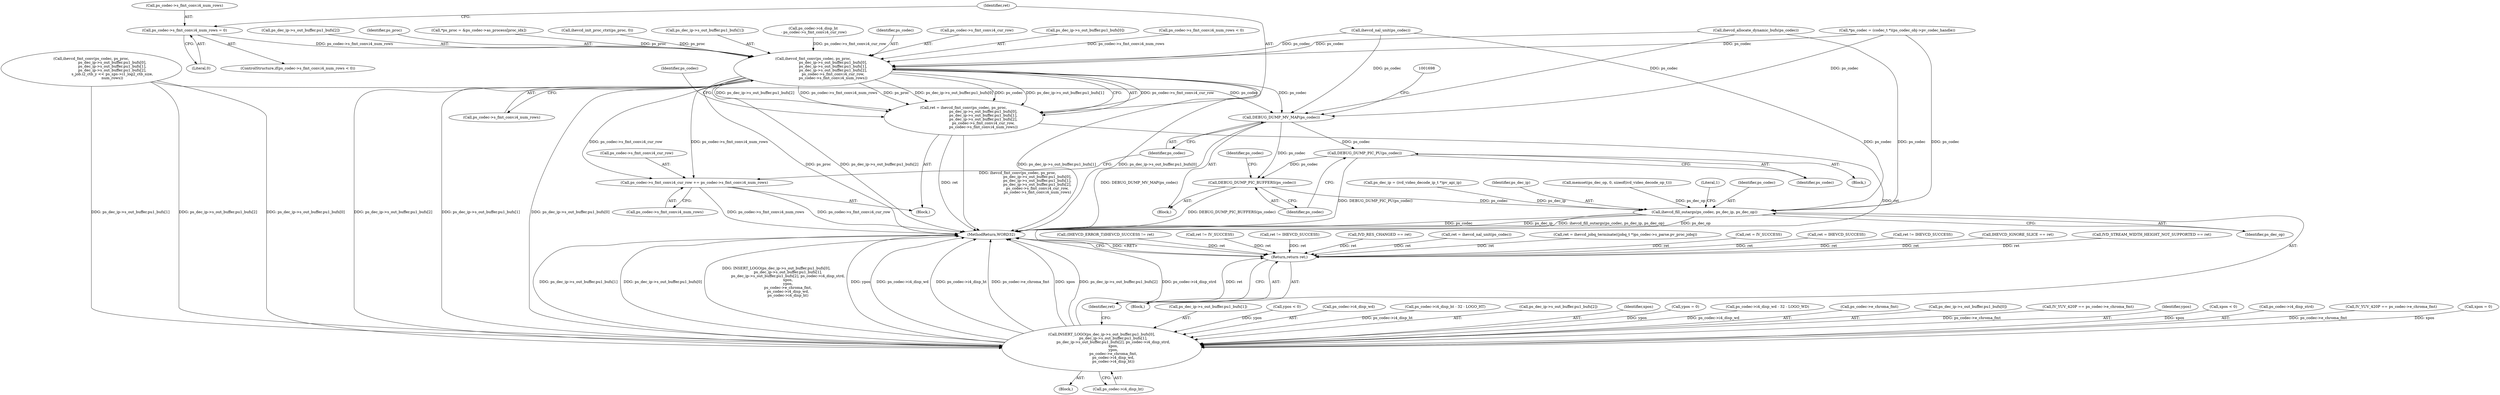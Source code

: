 digraph "0_Android_87fb7909c49e6a4510ba86ace1ffc83459c7e1b9@pointer" {
"1001640" [label="(Call,ps_codec->s_fmt_conv.i4_num_rows = 0)"];
"1001649" [label="(Call,ihevcd_fmt_conv(ps_codec, ps_proc,\n                                  ps_dec_ip->s_out_buffer.pu1_bufs[0],\n                                  ps_dec_ip->s_out_buffer.pu1_bufs[1],\n                                  ps_dec_ip->s_out_buffer.pu1_bufs[2],\n                                  ps_codec->s_fmt_conv.i4_cur_row,\n                                  ps_codec->s_fmt_conv.i4_num_rows))"];
"1001647" [label="(Call,ret = ihevcd_fmt_conv(ps_codec, ps_proc,\n                                  ps_dec_ip->s_out_buffer.pu1_bufs[0],\n                                  ps_dec_ip->s_out_buffer.pu1_bufs[1],\n                                  ps_dec_ip->s_out_buffer.pu1_bufs[2],\n                                  ps_codec->s_fmt_conv.i4_cur_row,\n                                  ps_codec->s_fmt_conv.i4_num_rows))"];
"1001916" [label="(Return,return ret;)"];
"1001683" [label="(Call,ps_codec->s_fmt_conv.i4_cur_row += ps_codec->s_fmt_conv.i4_num_rows)"];
"1001694" [label="(Call,DEBUG_DUMP_MV_MAP(ps_codec))"];
"1001827" [label="(Call,DEBUG_DUMP_PIC_PU(ps_codec))"];
"1001829" [label="(Call,DEBUG_DUMP_PIC_BUFFERS(ps_codec))"];
"1001835" [label="(Call,ihevcd_fill_outargs(ps_codec, ps_dec_ip, ps_dec_op))"];
"1001880" [label="(Call,INSERT_LOGO(ps_dec_ip->s_out_buffer.pu1_bufs[0],\n                    ps_dec_ip->s_out_buffer.pu1_bufs[1],\n                    ps_dec_ip->s_out_buffer.pu1_bufs[2], ps_codec->i4_disp_strd,\n                    xpos,\n                    ypos,\n                    ps_codec->e_chroma_fmt,\n                    ps_codec->i4_disp_wd,\n                    ps_codec->i4_disp_ht))"];
"1001888" [label="(Call,ps_dec_ip->s_out_buffer.pu1_bufs[1])"];
"1001867" [label="(Call,ypos < 0)"];
"1001827" [label="(Call,DEBUG_DUMP_PIC_PU(ps_codec))"];
"1001910" [label="(Call,ps_codec->i4_disp_wd)"];
"1001651" [label="(Identifier,ps_proc)"];
"1001859" [label="(Call,ps_codec->i4_disp_ht - 32 - LOGO_HT)"];
"1001841" [label="(Literal,1)"];
"1001826" [label="(Block,)"];
"1001828" [label="(Identifier,ps_codec)"];
"1001684" [label="(Call,ps_codec->s_fmt_conv.i4_cur_row)"];
"1001599" [label="(Call,*ps_proc = &ps_codec->as_process[proc_idx])"];
"1001629" [label="(Call,ihevcd_init_proc_ctxt(ps_proc, 0))"];
"1001895" [label="(Call,ps_dec_ip->s_out_buffer.pu1_bufs[2])"];
"1001833" [label="(Identifier,ps_codec)"];
"1001641" [label="(Call,ps_codec->s_fmt_conv.i4_num_rows)"];
"1001597" [label="(Block,)"];
"1001438" [label="(Call,(IHEVCD_ERROR_T)IHEVCD_SUCCESS != ret)"];
"1001916" [label="(Return,return ret;)"];
"1001201" [label="(Call,ret != IV_SUCCESS)"];
"1001905" [label="(Identifier,xpos)"];
"1001542" [label="(Call,ihevcd_fmt_conv(ps_codec, ps_proc,\n                                    ps_dec_ip->s_out_buffer.pu1_bufs[0],\n                                    ps_dec_ip->s_out_buffer.pu1_bufs[1],\n                                    ps_dec_ip->s_out_buffer.pu1_bufs[2],\n                                    s_job.i2_ctb_y << ps_sps->i1_log2_ctb_size,\n                                    num_rows))"];
"1001659" [label="(Call,ps_dec_ip->s_out_buffer.pu1_bufs[1])"];
"1001870" [label="(Call,ypos = 0)"];
"1001167" [label="(Call,ret != IHEVCD_SUCCESS)"];
"1001836" [label="(Identifier,ps_codec)"];
"1001849" [label="(Call,ps_codec->i4_disp_wd - 32 - LOGO_WD)"];
"1001122" [label="(Call,IVD_RES_CHANGED == ret)"];
"1001198" [label="(Call,ihevcd_allocate_dynamic_bufs(ps_codec))"];
"1001613" [label="(Call,ps_codec->i4_disp_ht\n - ps_codec->s_fmt_conv.i4_cur_row)"];
"1000984" [label="(Call,ret = ihevcd_nal_unit(ps_codec))"];
"1001255" [label="(Block,)"];
"1001845" [label="(Block,)"];
"1001396" [label="(Call,ret = ihevcd_jobq_terminate((jobq_t *)ps_codec->s_parse.pv_proc_jobq))"];
"1000986" [label="(Call,ihevcd_nal_unit(ps_codec))"];
"1001918" [label="(MethodReturn,WORD32)"];
"1000173" [label="(Call,ps_dec_ip = (ivd_video_decode_ip_t *)pv_api_ip)"];
"1001917" [label="(Identifier,ret)"];
"1001913" [label="(Call,ps_codec->i4_disp_ht)"];
"1000147" [label="(Call,ret = IV_SUCCESS)"];
"1001907" [label="(Call,ps_codec->e_chroma_fmt)"];
"1001648" [label="(Identifier,ret)"];
"1001689" [label="(Call,ps_codec->s_fmt_conv.i4_num_rows)"];
"1001881" [label="(Call,ps_dec_ip->s_out_buffer.pu1_bufs[0])"];
"1001880" [label="(Call,INSERT_LOGO(ps_dec_ip->s_out_buffer.pu1_bufs[0],\n                    ps_dec_ip->s_out_buffer.pu1_bufs[1],\n                    ps_dec_ip->s_out_buffer.pu1_bufs[2], ps_codec->i4_disp_strd,\n                    xpos,\n                    ypos,\n                    ps_codec->e_chroma_fmt,\n                    ps_codec->i4_disp_wd,\n                    ps_codec->i4_disp_ht))"];
"1001686" [label="(Identifier,ps_codec)"];
"1001180" [label="(Call,ret = IHEVCD_SUCCESS)"];
"1001587" [label="(Call,IV_YUV_420P == ps_codec->e_chroma_fmt)"];
"1001650" [label="(Identifier,ps_codec)"];
"1001838" [label="(Identifier,ps_dec_op)"];
"1001837" [label="(Identifier,ps_dec_ip)"];
"1001673" [label="(Call,ps_codec->s_fmt_conv.i4_cur_row)"];
"1001646" [label="(Literal,0)"];
"1001683" [label="(Call,ps_codec->s_fmt_conv.i4_cur_row += ps_codec->s_fmt_conv.i4_num_rows)"];
"1001829" [label="(Call,DEBUG_DUMP_PIC_BUFFERS(ps_codec))"];
"1001835" [label="(Call,ihevcd_fill_outargs(ps_codec, ps_dec_ip, ps_dec_op))"];
"1000190" [label="(Call,memset(ps_dec_op, 0, sizeof(ivd_video_decode_op_t)))"];
"1001649" [label="(Call,ihevcd_fmt_conv(ps_codec, ps_proc,\n                                  ps_dec_ip->s_out_buffer.pu1_bufs[0],\n                                  ps_dec_ip->s_out_buffer.pu1_bufs[1],\n                                  ps_dec_ip->s_out_buffer.pu1_bufs[2],\n                                  ps_codec->s_fmt_conv.i4_cur_row,\n                                  ps_codec->s_fmt_conv.i4_num_rows))"];
"1001647" [label="(Call,ret = ihevcd_fmt_conv(ps_codec, ps_proc,\n                                  ps_dec_ip->s_out_buffer.pu1_bufs[0],\n                                  ps_dec_ip->s_out_buffer.pu1_bufs[1],\n                                  ps_dec_ip->s_out_buffer.pu1_bufs[2],\n                                  ps_codec->s_fmt_conv.i4_cur_row,\n                                  ps_codec->s_fmt_conv.i4_num_rows))"];
"1001906" [label="(Identifier,ypos)"];
"1001632" [label="(ControlStructure,if(ps_codec->s_fmt_conv.i4_num_rows < 0))"];
"1001640" [label="(Call,ps_codec->s_fmt_conv.i4_num_rows = 0)"];
"1001678" [label="(Call,ps_codec->s_fmt_conv.i4_num_rows)"];
"1001830" [label="(Identifier,ps_codec)"];
"1001874" [label="(Call,xpos < 0)"];
"1001695" [label="(Identifier,ps_codec)"];
"1001652" [label="(Call,ps_dec_ip->s_out_buffer.pu1_bufs[0])"];
"1001633" [label="(Call,ps_codec->s_fmt_conv.i4_num_rows < 0)"];
"1001234" [label="(Call,ret != IHEVCD_SUCCESS)"];
"1001086" [label="(Call,IHEVCD_IGNORE_SLICE == ret)"];
"1001694" [label="(Call,DEBUG_DUMP_MV_MAP(ps_codec))"];
"1001902" [label="(Call,ps_codec->i4_disp_strd)"];
"1001666" [label="(Call,ps_dec_ip->s_out_buffer.pu1_bufs[2])"];
"1001307" [label="(Call,IV_YUV_420P == ps_codec->e_chroma_fmt)"];
"1000145" [label="(Block,)"];
"1000151" [label="(Call,*ps_codec = (codec_t *)(ps_codec_obj->pv_codec_handle))"];
"1001125" [label="(Call,IVD_STREAM_WIDTH_HEIGHT_NOT_SUPPORTED == ret)"];
"1001877" [label="(Call,xpos = 0)"];
"1001640" -> "1001632"  [label="AST: "];
"1001640" -> "1001646"  [label="CFG: "];
"1001641" -> "1001640"  [label="AST: "];
"1001646" -> "1001640"  [label="AST: "];
"1001648" -> "1001640"  [label="CFG: "];
"1001640" -> "1001649"  [label="DDG: ps_codec->s_fmt_conv.i4_num_rows"];
"1001649" -> "1001647"  [label="AST: "];
"1001649" -> "1001678"  [label="CFG: "];
"1001650" -> "1001649"  [label="AST: "];
"1001651" -> "1001649"  [label="AST: "];
"1001652" -> "1001649"  [label="AST: "];
"1001659" -> "1001649"  [label="AST: "];
"1001666" -> "1001649"  [label="AST: "];
"1001673" -> "1001649"  [label="AST: "];
"1001678" -> "1001649"  [label="AST: "];
"1001647" -> "1001649"  [label="CFG: "];
"1001649" -> "1001918"  [label="DDG: ps_proc"];
"1001649" -> "1001918"  [label="DDG: ps_dec_ip->s_out_buffer.pu1_bufs[2]"];
"1001649" -> "1001918"  [label="DDG: ps_dec_ip->s_out_buffer.pu1_bufs[1]"];
"1001649" -> "1001918"  [label="DDG: ps_dec_ip->s_out_buffer.pu1_bufs[0]"];
"1001649" -> "1001647"  [label="DDG: ps_codec->s_fmt_conv.i4_cur_row"];
"1001649" -> "1001647"  [label="DDG: ps_dec_ip->s_out_buffer.pu1_bufs[2]"];
"1001649" -> "1001647"  [label="DDG: ps_codec->s_fmt_conv.i4_num_rows"];
"1001649" -> "1001647"  [label="DDG: ps_proc"];
"1001649" -> "1001647"  [label="DDG: ps_dec_ip->s_out_buffer.pu1_bufs[0]"];
"1001649" -> "1001647"  [label="DDG: ps_codec"];
"1001649" -> "1001647"  [label="DDG: ps_dec_ip->s_out_buffer.pu1_bufs[1]"];
"1001198" -> "1001649"  [label="DDG: ps_codec"];
"1000151" -> "1001649"  [label="DDG: ps_codec"];
"1000986" -> "1001649"  [label="DDG: ps_codec"];
"1001599" -> "1001649"  [label="DDG: ps_proc"];
"1001629" -> "1001649"  [label="DDG: ps_proc"];
"1001613" -> "1001649"  [label="DDG: ps_codec->s_fmt_conv.i4_cur_row"];
"1001633" -> "1001649"  [label="DDG: ps_codec->s_fmt_conv.i4_num_rows"];
"1001649" -> "1001683"  [label="DDG: ps_codec->s_fmt_conv.i4_num_rows"];
"1001649" -> "1001683"  [label="DDG: ps_codec->s_fmt_conv.i4_cur_row"];
"1001649" -> "1001694"  [label="DDG: ps_codec"];
"1001649" -> "1001880"  [label="DDG: ps_dec_ip->s_out_buffer.pu1_bufs[0]"];
"1001649" -> "1001880"  [label="DDG: ps_dec_ip->s_out_buffer.pu1_bufs[1]"];
"1001649" -> "1001880"  [label="DDG: ps_dec_ip->s_out_buffer.pu1_bufs[2]"];
"1001647" -> "1001597"  [label="AST: "];
"1001648" -> "1001647"  [label="AST: "];
"1001686" -> "1001647"  [label="CFG: "];
"1001647" -> "1001918"  [label="DDG: ihevcd_fmt_conv(ps_codec, ps_proc,\n                                  ps_dec_ip->s_out_buffer.pu1_bufs[0],\n                                  ps_dec_ip->s_out_buffer.pu1_bufs[1],\n                                  ps_dec_ip->s_out_buffer.pu1_bufs[2],\n                                  ps_codec->s_fmt_conv.i4_cur_row,\n                                  ps_codec->s_fmt_conv.i4_num_rows)"];
"1001647" -> "1001918"  [label="DDG: ret"];
"1001647" -> "1001916"  [label="DDG: ret"];
"1001916" -> "1000145"  [label="AST: "];
"1001916" -> "1001917"  [label="CFG: "];
"1001917" -> "1001916"  [label="AST: "];
"1001918" -> "1001916"  [label="CFG: "];
"1001916" -> "1001918"  [label="DDG: <RET>"];
"1001917" -> "1001916"  [label="DDG: ret"];
"1001201" -> "1001916"  [label="DDG: ret"];
"1000147" -> "1001916"  [label="DDG: ret"];
"1001396" -> "1001916"  [label="DDG: ret"];
"1001438" -> "1001916"  [label="DDG: ret"];
"1001167" -> "1001916"  [label="DDG: ret"];
"1001234" -> "1001916"  [label="DDG: ret"];
"1000984" -> "1001916"  [label="DDG: ret"];
"1001125" -> "1001916"  [label="DDG: ret"];
"1001122" -> "1001916"  [label="DDG: ret"];
"1001180" -> "1001916"  [label="DDG: ret"];
"1001086" -> "1001916"  [label="DDG: ret"];
"1001683" -> "1001597"  [label="AST: "];
"1001683" -> "1001689"  [label="CFG: "];
"1001684" -> "1001683"  [label="AST: "];
"1001689" -> "1001683"  [label="AST: "];
"1001695" -> "1001683"  [label="CFG: "];
"1001683" -> "1001918"  [label="DDG: ps_codec->s_fmt_conv.i4_cur_row"];
"1001683" -> "1001918"  [label="DDG: ps_codec->s_fmt_conv.i4_num_rows"];
"1001694" -> "1001255"  [label="AST: "];
"1001694" -> "1001695"  [label="CFG: "];
"1001695" -> "1001694"  [label="AST: "];
"1001698" -> "1001694"  [label="CFG: "];
"1001694" -> "1001918"  [label="DDG: DEBUG_DUMP_MV_MAP(ps_codec)"];
"1001198" -> "1001694"  [label="DDG: ps_codec"];
"1001542" -> "1001694"  [label="DDG: ps_codec"];
"1000151" -> "1001694"  [label="DDG: ps_codec"];
"1000986" -> "1001694"  [label="DDG: ps_codec"];
"1001694" -> "1001827"  [label="DDG: ps_codec"];
"1001694" -> "1001829"  [label="DDG: ps_codec"];
"1001827" -> "1001826"  [label="AST: "];
"1001827" -> "1001828"  [label="CFG: "];
"1001828" -> "1001827"  [label="AST: "];
"1001830" -> "1001827"  [label="CFG: "];
"1001827" -> "1001918"  [label="DDG: DEBUG_DUMP_PIC_PU(ps_codec)"];
"1001827" -> "1001829"  [label="DDG: ps_codec"];
"1001829" -> "1001255"  [label="AST: "];
"1001829" -> "1001830"  [label="CFG: "];
"1001830" -> "1001829"  [label="AST: "];
"1001833" -> "1001829"  [label="CFG: "];
"1001829" -> "1001918"  [label="DDG: DEBUG_DUMP_PIC_BUFFERS(ps_codec)"];
"1001829" -> "1001835"  [label="DDG: ps_codec"];
"1001835" -> "1000145"  [label="AST: "];
"1001835" -> "1001838"  [label="CFG: "];
"1001836" -> "1001835"  [label="AST: "];
"1001837" -> "1001835"  [label="AST: "];
"1001838" -> "1001835"  [label="AST: "];
"1001841" -> "1001835"  [label="CFG: "];
"1001835" -> "1001918"  [label="DDG: ps_dec_op"];
"1001835" -> "1001918"  [label="DDG: ps_codec"];
"1001835" -> "1001918"  [label="DDG: ps_dec_ip"];
"1001835" -> "1001918"  [label="DDG: ihevcd_fill_outargs(ps_codec, ps_dec_ip, ps_dec_op)"];
"1001198" -> "1001835"  [label="DDG: ps_codec"];
"1000151" -> "1001835"  [label="DDG: ps_codec"];
"1000986" -> "1001835"  [label="DDG: ps_codec"];
"1000173" -> "1001835"  [label="DDG: ps_dec_ip"];
"1000190" -> "1001835"  [label="DDG: ps_dec_op"];
"1001880" -> "1001845"  [label="AST: "];
"1001880" -> "1001913"  [label="CFG: "];
"1001881" -> "1001880"  [label="AST: "];
"1001888" -> "1001880"  [label="AST: "];
"1001895" -> "1001880"  [label="AST: "];
"1001902" -> "1001880"  [label="AST: "];
"1001905" -> "1001880"  [label="AST: "];
"1001906" -> "1001880"  [label="AST: "];
"1001907" -> "1001880"  [label="AST: "];
"1001910" -> "1001880"  [label="AST: "];
"1001913" -> "1001880"  [label="AST: "];
"1001917" -> "1001880"  [label="CFG: "];
"1001880" -> "1001918"  [label="DDG: ps_codec->e_chroma_fmt"];
"1001880" -> "1001918"  [label="DDG: xpos"];
"1001880" -> "1001918"  [label="DDG: ps_dec_ip->s_out_buffer.pu1_bufs[2]"];
"1001880" -> "1001918"  [label="DDG: ps_codec->i4_disp_strd"];
"1001880" -> "1001918"  [label="DDG: ps_dec_ip->s_out_buffer.pu1_bufs[1]"];
"1001880" -> "1001918"  [label="DDG: ps_dec_ip->s_out_buffer.pu1_bufs[0]"];
"1001880" -> "1001918"  [label="DDG: INSERT_LOGO(ps_dec_ip->s_out_buffer.pu1_bufs[0],\n                    ps_dec_ip->s_out_buffer.pu1_bufs[1],\n                    ps_dec_ip->s_out_buffer.pu1_bufs[2], ps_codec->i4_disp_strd,\n                    xpos,\n                    ypos,\n                    ps_codec->e_chroma_fmt,\n                    ps_codec->i4_disp_wd,\n                    ps_codec->i4_disp_ht)"];
"1001880" -> "1001918"  [label="DDG: ypos"];
"1001880" -> "1001918"  [label="DDG: ps_codec->i4_disp_wd"];
"1001880" -> "1001918"  [label="DDG: ps_codec->i4_disp_ht"];
"1001542" -> "1001880"  [label="DDG: ps_dec_ip->s_out_buffer.pu1_bufs[0]"];
"1001542" -> "1001880"  [label="DDG: ps_dec_ip->s_out_buffer.pu1_bufs[1]"];
"1001542" -> "1001880"  [label="DDG: ps_dec_ip->s_out_buffer.pu1_bufs[2]"];
"1001877" -> "1001880"  [label="DDG: xpos"];
"1001874" -> "1001880"  [label="DDG: xpos"];
"1001870" -> "1001880"  [label="DDG: ypos"];
"1001867" -> "1001880"  [label="DDG: ypos"];
"1001587" -> "1001880"  [label="DDG: ps_codec->e_chroma_fmt"];
"1001307" -> "1001880"  [label="DDG: ps_codec->e_chroma_fmt"];
"1001849" -> "1001880"  [label="DDG: ps_codec->i4_disp_wd"];
"1001859" -> "1001880"  [label="DDG: ps_codec->i4_disp_ht"];
}
